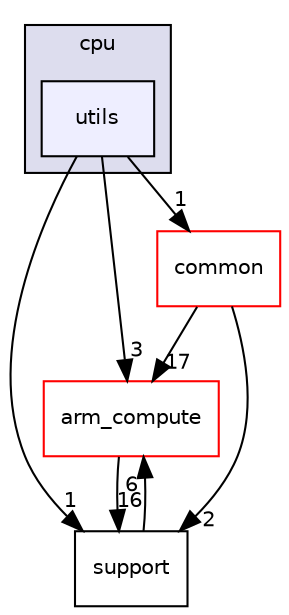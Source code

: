 digraph "src/cpu/utils" {
  compound=true
  node [ fontsize="10", fontname="Helvetica"];
  edge [ labelfontsize="10", labelfontname="Helvetica"];
  subgraph clusterdir_2c61f424fd391396db977702a2beee9a {
    graph [ bgcolor="#ddddee", pencolor="black", label="cpu" fontname="Helvetica", fontsize="10", URL="dir_2c61f424fd391396db977702a2beee9a.xhtml"]
  dir_187b9d58414f06fbebe4df2ec38d20a5 [shape=box, label="utils", style="filled", fillcolor="#eeeeff", pencolor="black", URL="dir_187b9d58414f06fbebe4df2ec38d20a5.xhtml"];
  }
  dir_214608ef36d61442cb2b0c1c4e9a7def [shape=box label="arm_compute" fillcolor="white" style="filled" color="red" URL="dir_214608ef36d61442cb2b0c1c4e9a7def.xhtml"];
  dir_5815af820a9cc9481f1d0990a0d60286 [shape=box label="support" URL="dir_5815af820a9cc9481f1d0990a0d60286.xhtml"];
  dir_fdedb0aba14d44ce9d99bc100e026e6a [shape=box label="common" fillcolor="white" style="filled" color="red" URL="dir_fdedb0aba14d44ce9d99bc100e026e6a.xhtml"];
  dir_187b9d58414f06fbebe4df2ec38d20a5->dir_214608ef36d61442cb2b0c1c4e9a7def [headlabel="3", labeldistance=1.5 headhref="dir_000498_000000.xhtml"];
  dir_187b9d58414f06fbebe4df2ec38d20a5->dir_5815af820a9cc9481f1d0990a0d60286 [headlabel="1", labeldistance=1.5 headhref="dir_000498_000031.xhtml"];
  dir_187b9d58414f06fbebe4df2ec38d20a5->dir_fdedb0aba14d44ce9d99bc100e026e6a [headlabel="1", labeldistance=1.5 headhref="dir_000498_000016.xhtml"];
  dir_214608ef36d61442cb2b0c1c4e9a7def->dir_5815af820a9cc9481f1d0990a0d60286 [headlabel="16", labeldistance=1.5 headhref="dir_000000_000031.xhtml"];
  dir_5815af820a9cc9481f1d0990a0d60286->dir_214608ef36d61442cb2b0c1c4e9a7def [headlabel="6", labeldistance=1.5 headhref="dir_000031_000000.xhtml"];
  dir_fdedb0aba14d44ce9d99bc100e026e6a->dir_214608ef36d61442cb2b0c1c4e9a7def [headlabel="17", labeldistance=1.5 headhref="dir_000016_000000.xhtml"];
  dir_fdedb0aba14d44ce9d99bc100e026e6a->dir_5815af820a9cc9481f1d0990a0d60286 [headlabel="2", labeldistance=1.5 headhref="dir_000016_000031.xhtml"];
}

